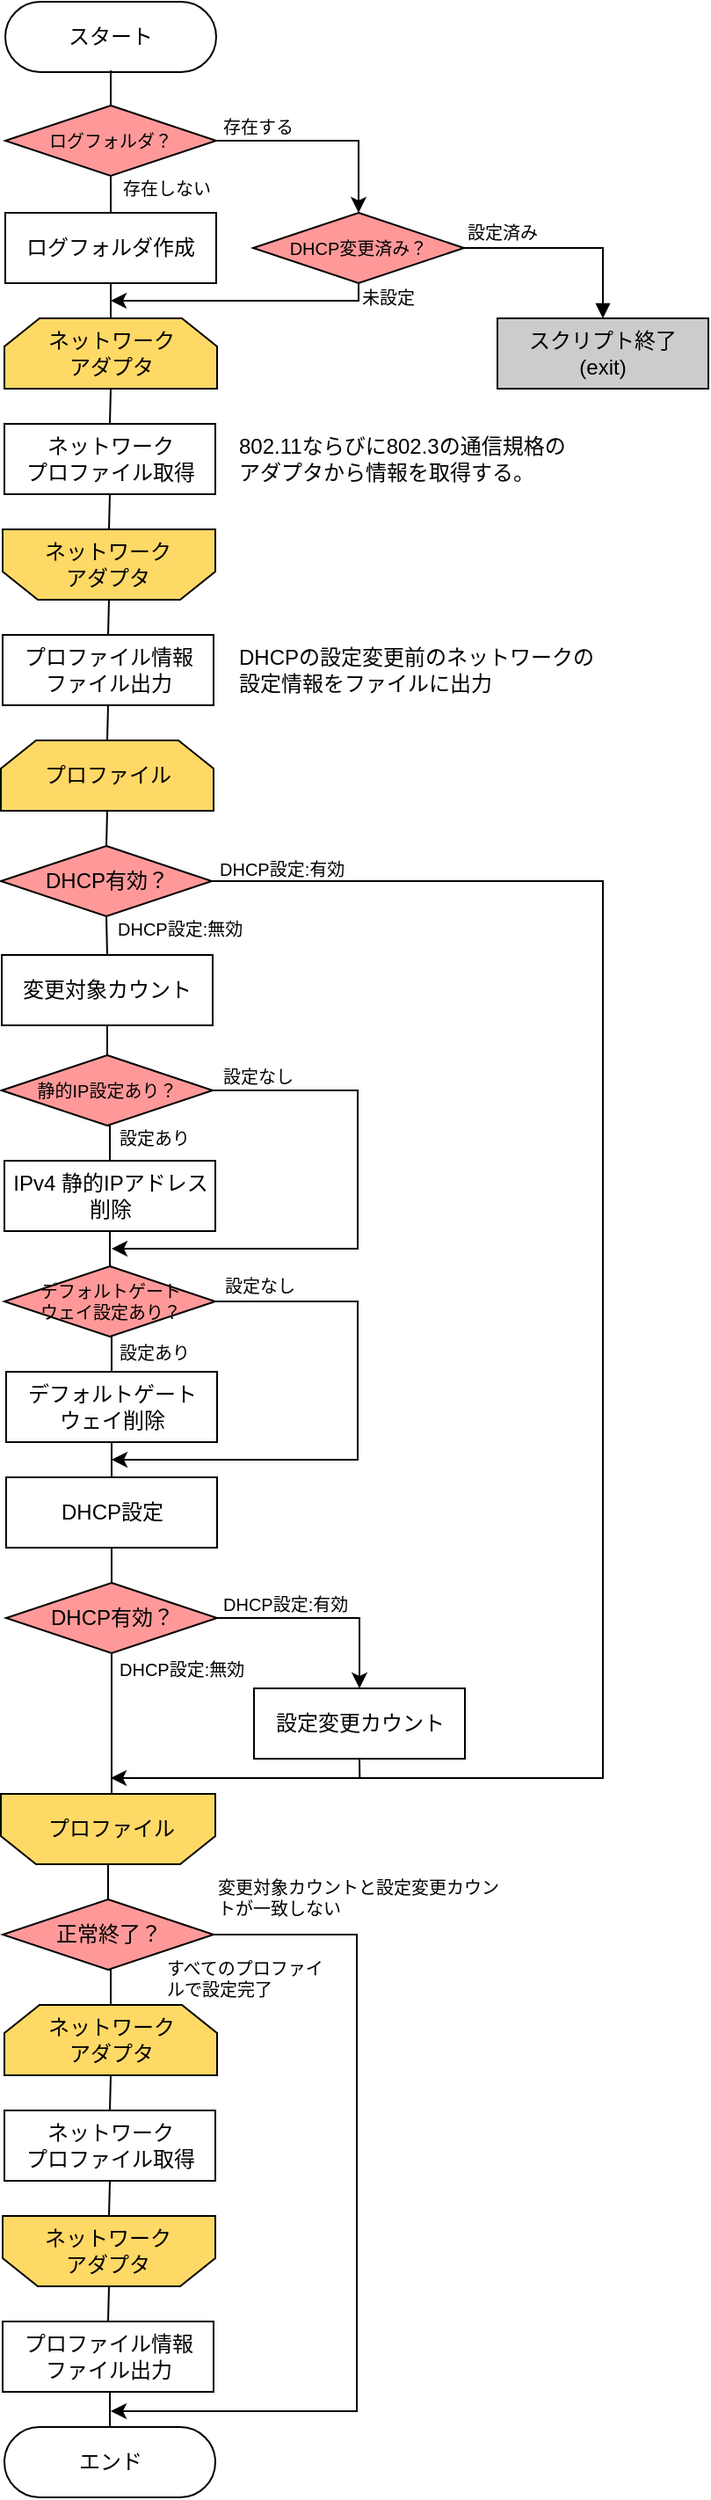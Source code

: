 <mxfile version="22.1.11" type="github">
  <diagram name="ページ1" id="wHj56v0oZ02i9ZqQ-0CH">
    <mxGraphModel dx="1156" dy="646" grid="1" gridSize="10" guides="1" tooltips="1" connect="1" arrows="0" fold="1" page="1" pageScale="1" pageWidth="827" pageHeight="1169" math="0" shadow="0">
      <root>
        <mxCell id="0" />
        <mxCell id="1" parent="0" />
        <mxCell id="VmGl2ix6Ah8uTbjQqr3t-1" value="スタート" style="rounded=1;whiteSpace=wrap;html=1;arcSize=50;" parent="1" vertex="1">
          <mxGeometry x="40" y="40" width="120" height="40" as="geometry" />
        </mxCell>
        <mxCell id="VmGl2ix6Ah8uTbjQqr3t-23" value="エンド" style="rounded=1;whiteSpace=wrap;html=1;arcSize=50;" parent="1" vertex="1">
          <mxGeometry x="39.5" y="1419" width="120" height="40" as="geometry" />
        </mxCell>
        <mxCell id="vMYI4mo94rOwHd-NQ6uU-60" style="edgeStyle=orthogonalEdgeStyle;rounded=0;orthogonalLoop=1;jettySize=auto;html=1;exitX=0.5;exitY=1;exitDx=0;exitDy=0;" edge="1" parent="1" source="VmGl2ix6Ah8uTbjQqr3t-27">
          <mxGeometry relative="1" as="geometry">
            <mxPoint x="100" y="210" as="targetPoint" />
            <Array as="points">
              <mxPoint x="241" y="210" />
            </Array>
          </mxGeometry>
        </mxCell>
        <mxCell id="VmGl2ix6Ah8uTbjQqr3t-27" value="DHCP変更済み？" style="rhombus;whiteSpace=wrap;html=1;fontSize=10;fillColor=#FF9999;" parent="1" vertex="1">
          <mxGeometry x="181" y="160" width="120" height="40" as="geometry" />
        </mxCell>
        <mxCell id="VmGl2ix6Ah8uTbjQqr3t-28" style="edgeStyle=orthogonalEdgeStyle;rounded=0;orthogonalLoop=1;jettySize=auto;html=1;entryX=0.5;entryY=0;entryDx=0;entryDy=0;endArrow=none;endFill=0;" parent="1" source="VmGl2ix6Ah8uTbjQqr3t-1" target="vMYI4mo94rOwHd-NQ6uU-2" edge="1">
          <mxGeometry relative="1" as="geometry">
            <mxPoint x="220" y="130" as="sourcePoint" />
            <mxPoint x="220" y="150" as="targetPoint" />
          </mxGeometry>
        </mxCell>
        <mxCell id="VmGl2ix6Ah8uTbjQqr3t-29" value="" style="endArrow=block;html=1;rounded=0;edgeStyle=orthogonalEdgeStyle;endFill=1;entryX=0.5;entryY=0;entryDx=0;entryDy=0;" parent="1" source="VmGl2ix6Ah8uTbjQqr3t-27" target="vMYI4mo94rOwHd-NQ6uU-7" edge="1">
          <mxGeometry width="50" height="50" relative="1" as="geometry">
            <mxPoint x="301" y="180" as="sourcePoint" />
            <mxPoint x="400" y="220" as="targetPoint" />
          </mxGeometry>
        </mxCell>
        <mxCell id="VmGl2ix6Ah8uTbjQqr3t-30" value="設定済み" style="text;html=1;strokeColor=none;fillColor=none;align=left;verticalAlign=middle;whiteSpace=wrap;rounded=0;fontSize=10;" parent="1" vertex="1">
          <mxGeometry x="301" y="156" width="60" height="30" as="geometry" />
        </mxCell>
        <mxCell id="VmGl2ix6Ah8uTbjQqr3t-31" value="未設定" style="text;html=1;strokeColor=none;fillColor=none;align=left;verticalAlign=middle;whiteSpace=wrap;rounded=0;fontSize=10;" parent="1" vertex="1">
          <mxGeometry x="241" y="193" width="60" height="30" as="geometry" />
        </mxCell>
        <mxCell id="vMYI4mo94rOwHd-NQ6uU-45" style="edgeStyle=orthogonalEdgeStyle;rounded=0;hachureGap=4;orthogonalLoop=1;jettySize=auto;html=1;exitX=0.5;exitY=1;exitDx=0;exitDy=0;entryX=0.5;entryY=0;entryDx=0;entryDy=0;fontFamily=Architects Daughter;fontSource=https%3A%2F%2Ffonts.googleapis.com%2Fcss%3Ffamily%3DArchitects%2BDaughter;fontSize=16;endArrow=none;endFill=0;" edge="1" parent="1" source="vMYI4mo94rOwHd-NQ6uU-2" target="vMYI4mo94rOwHd-NQ6uU-9">
          <mxGeometry relative="1" as="geometry" />
        </mxCell>
        <mxCell id="vMYI4mo94rOwHd-NQ6uU-59" style="edgeStyle=orthogonalEdgeStyle;rounded=0;orthogonalLoop=1;jettySize=auto;html=1;exitX=1;exitY=0.5;exitDx=0;exitDy=0;entryX=0.5;entryY=0;entryDx=0;entryDy=0;" edge="1" parent="1" source="vMYI4mo94rOwHd-NQ6uU-2" target="VmGl2ix6Ah8uTbjQqr3t-27">
          <mxGeometry relative="1" as="geometry" />
        </mxCell>
        <mxCell id="vMYI4mo94rOwHd-NQ6uU-2" value="ログフォルダ？" style="rhombus;whiteSpace=wrap;html=1;fontSize=10;fillColor=#FF9999;" vertex="1" parent="1">
          <mxGeometry x="40" y="99" width="120" height="40" as="geometry" />
        </mxCell>
        <mxCell id="vMYI4mo94rOwHd-NQ6uU-3" value="存在しない" style="text;html=1;strokeColor=none;fillColor=none;align=left;verticalAlign=middle;whiteSpace=wrap;rounded=0;fontSize=10;" vertex="1" parent="1">
          <mxGeometry x="105" y="131" width="70" height="30" as="geometry" />
        </mxCell>
        <mxCell id="vMYI4mo94rOwHd-NQ6uU-4" value="存在する" style="text;html=1;strokeColor=none;fillColor=none;align=left;verticalAlign=middle;whiteSpace=wrap;rounded=0;fontSize=10;" vertex="1" parent="1">
          <mxGeometry x="161.5" y="96" width="60" height="30" as="geometry" />
        </mxCell>
        <mxCell id="vMYI4mo94rOwHd-NQ6uU-7" value="スクリプト終了&lt;br&gt;(exit)" style="rounded=0;whiteSpace=wrap;html=1;fillColor=#CCCCCC;" vertex="1" parent="1">
          <mxGeometry x="320" y="220" width="120" height="40" as="geometry" />
        </mxCell>
        <mxCell id="vMYI4mo94rOwHd-NQ6uU-46" style="edgeStyle=orthogonalEdgeStyle;rounded=0;hachureGap=4;orthogonalLoop=1;jettySize=auto;html=1;exitX=0.5;exitY=1;exitDx=0;exitDy=0;entryX=0.5;entryY=0;entryDx=0;entryDy=0;fontFamily=Architects Daughter;fontSource=https%3A%2F%2Ffonts.googleapis.com%2Fcss%3Ffamily%3DArchitects%2BDaughter;fontSize=16;endArrow=none;endFill=0;" edge="1" parent="1" source="vMYI4mo94rOwHd-NQ6uU-9" target="vMYI4mo94rOwHd-NQ6uU-10">
          <mxGeometry relative="1" as="geometry" />
        </mxCell>
        <mxCell id="vMYI4mo94rOwHd-NQ6uU-9" value="ログフォルダ作成" style="rounded=0;whiteSpace=wrap;html=1;" vertex="1" parent="1">
          <mxGeometry x="40" y="160" width="120" height="40" as="geometry" />
        </mxCell>
        <mxCell id="vMYI4mo94rOwHd-NQ6uU-47" style="edgeStyle=orthogonalEdgeStyle;rounded=0;hachureGap=4;orthogonalLoop=1;jettySize=auto;html=1;exitX=0.5;exitY=1;exitDx=0;exitDy=0;entryX=0.5;entryY=0;entryDx=0;entryDy=0;fontFamily=Architects Daughter;fontSource=https%3A%2F%2Ffonts.googleapis.com%2Fcss%3Ffamily%3DArchitects%2BDaughter;fontSize=16;endArrow=none;endFill=0;" edge="1" parent="1" source="vMYI4mo94rOwHd-NQ6uU-10" target="vMYI4mo94rOwHd-NQ6uU-11">
          <mxGeometry relative="1" as="geometry" />
        </mxCell>
        <mxCell id="vMYI4mo94rOwHd-NQ6uU-10" value="ネットワーク&lt;br&gt;アダプタ" style="shape=loopLimit;whiteSpace=wrap;html=1;fillColor=#FFD966;" vertex="1" parent="1">
          <mxGeometry x="39.5" y="220" width="121" height="40" as="geometry" />
        </mxCell>
        <mxCell id="vMYI4mo94rOwHd-NQ6uU-48" style="edgeStyle=orthogonalEdgeStyle;rounded=0;hachureGap=4;orthogonalLoop=1;jettySize=auto;html=1;exitX=0.5;exitY=1;exitDx=0;exitDy=0;entryX=0.5;entryY=1;entryDx=0;entryDy=0;fontFamily=Architects Daughter;fontSource=https%3A%2F%2Ffonts.googleapis.com%2Fcss%3Ffamily%3DArchitects%2BDaughter;fontSize=16;endArrow=none;endFill=0;" edge="1" parent="1" source="vMYI4mo94rOwHd-NQ6uU-11" target="vMYI4mo94rOwHd-NQ6uU-13">
          <mxGeometry relative="1" as="geometry" />
        </mxCell>
        <mxCell id="vMYI4mo94rOwHd-NQ6uU-11" value="ネットワーク&lt;br&gt;プロファイル取得" style="rounded=0;whiteSpace=wrap;html=1;" vertex="1" parent="1">
          <mxGeometry x="39.5" y="280" width="120" height="40" as="geometry" />
        </mxCell>
        <mxCell id="vMYI4mo94rOwHd-NQ6uU-50" style="edgeStyle=orthogonalEdgeStyle;rounded=0;hachureGap=4;orthogonalLoop=1;jettySize=auto;html=1;exitX=0.5;exitY=1;exitDx=0;exitDy=0;entryX=0.5;entryY=0;entryDx=0;entryDy=0;fontFamily=Architects Daughter;fontSource=https%3A%2F%2Ffonts.googleapis.com%2Fcss%3Ffamily%3DArchitects%2BDaughter;fontSize=16;endArrow=none;endFill=0;" edge="1" parent="1" source="vMYI4mo94rOwHd-NQ6uU-12" target="vMYI4mo94rOwHd-NQ6uU-15">
          <mxGeometry relative="1" as="geometry" />
        </mxCell>
        <mxCell id="vMYI4mo94rOwHd-NQ6uU-12" value="プロファイル情報&lt;br&gt;ファイル出力" style="rounded=0;whiteSpace=wrap;html=1;" vertex="1" parent="1">
          <mxGeometry x="38.5" y="400" width="120" height="40" as="geometry" />
        </mxCell>
        <mxCell id="vMYI4mo94rOwHd-NQ6uU-49" style="edgeStyle=orthogonalEdgeStyle;rounded=0;hachureGap=4;orthogonalLoop=1;jettySize=auto;html=1;exitX=0.5;exitY=0;exitDx=0;exitDy=0;entryX=0.5;entryY=0;entryDx=0;entryDy=0;fontFamily=Architects Daughter;fontSource=https%3A%2F%2Ffonts.googleapis.com%2Fcss%3Ffamily%3DArchitects%2BDaughter;fontSize=16;endArrow=none;endFill=0;" edge="1" parent="1" source="vMYI4mo94rOwHd-NQ6uU-13" target="vMYI4mo94rOwHd-NQ6uU-12">
          <mxGeometry relative="1" as="geometry" />
        </mxCell>
        <mxCell id="vMYI4mo94rOwHd-NQ6uU-13" value="" style="shape=loopLimit;whiteSpace=wrap;html=1;rotation=-180;verticalAlign=middle;fillColor=#FFD966;" vertex="1" parent="1">
          <mxGeometry x="38.5" y="340" width="121" height="40" as="geometry" />
        </mxCell>
        <mxCell id="vMYI4mo94rOwHd-NQ6uU-14" value="ネットワーク&lt;br&gt;アダプタ" style="text;html=1;strokeColor=none;fillColor=none;align=center;verticalAlign=middle;whiteSpace=wrap;rounded=0;" vertex="1" parent="1">
          <mxGeometry x="58" y="345" width="81" height="30" as="geometry" />
        </mxCell>
        <mxCell id="vMYI4mo94rOwHd-NQ6uU-51" style="edgeStyle=orthogonalEdgeStyle;rounded=0;hachureGap=4;orthogonalLoop=1;jettySize=auto;html=1;exitX=0.5;exitY=1;exitDx=0;exitDy=0;entryX=0.5;entryY=0;entryDx=0;entryDy=0;fontFamily=Architects Daughter;fontSource=https%3A%2F%2Ffonts.googleapis.com%2Fcss%3Ffamily%3DArchitects%2BDaughter;fontSize=16;endArrow=none;endFill=0;" edge="1" parent="1" source="vMYI4mo94rOwHd-NQ6uU-15" target="vMYI4mo94rOwHd-NQ6uU-19">
          <mxGeometry relative="1" as="geometry" />
        </mxCell>
        <mxCell id="vMYI4mo94rOwHd-NQ6uU-15" value="プロファイル" style="shape=loopLimit;whiteSpace=wrap;html=1;fillColor=#FFD966;" vertex="1" parent="1">
          <mxGeometry x="37.5" y="460" width="121" height="40" as="geometry" />
        </mxCell>
        <mxCell id="vMYI4mo94rOwHd-NQ6uU-17" value="" style="shape=loopLimit;whiteSpace=wrap;html=1;rotation=-180;verticalAlign=middle;fillColor=#FFD966;" vertex="1" parent="1">
          <mxGeometry x="37.5" y="1059" width="122" height="40" as="geometry" />
        </mxCell>
        <mxCell id="vMYI4mo94rOwHd-NQ6uU-18" value="プロファイル" style="text;html=1;strokeColor=none;fillColor=none;align=center;verticalAlign=middle;whiteSpace=wrap;rounded=0;" vertex="1" parent="1">
          <mxGeometry x="60" y="1064" width="81" height="30" as="geometry" />
        </mxCell>
        <mxCell id="vMYI4mo94rOwHd-NQ6uU-66" style="edgeStyle=orthogonalEdgeStyle;rounded=0;orthogonalLoop=1;jettySize=auto;html=1;exitX=0.5;exitY=1;exitDx=0;exitDy=0;entryX=0.5;entryY=0;entryDx=0;entryDy=0;endArrow=none;endFill=0;" edge="1" parent="1" source="vMYI4mo94rOwHd-NQ6uU-19" target="vMYI4mo94rOwHd-NQ6uU-65">
          <mxGeometry relative="1" as="geometry" />
        </mxCell>
        <mxCell id="vMYI4mo94rOwHd-NQ6uU-76" style="edgeStyle=orthogonalEdgeStyle;rounded=0;orthogonalLoop=1;jettySize=auto;html=1;exitX=1;exitY=0.5;exitDx=0;exitDy=0;" edge="1" parent="1" source="vMYI4mo94rOwHd-NQ6uU-19">
          <mxGeometry relative="1" as="geometry">
            <mxPoint x="100" y="1050" as="targetPoint" />
            <Array as="points">
              <mxPoint x="380" y="540" />
              <mxPoint x="380" y="1050" />
            </Array>
          </mxGeometry>
        </mxCell>
        <mxCell id="vMYI4mo94rOwHd-NQ6uU-19" value="DHCP有効？" style="rhombus;whiteSpace=wrap;html=1;fillColor=#FF9999;" vertex="1" parent="1">
          <mxGeometry x="37.5" y="520" width="120" height="40" as="geometry" />
        </mxCell>
        <mxCell id="vMYI4mo94rOwHd-NQ6uU-20" value="DHCP設定:無効" style="text;html=1;strokeColor=none;fillColor=none;align=left;verticalAlign=middle;whiteSpace=wrap;rounded=0;fontSize=10;" vertex="1" parent="1">
          <mxGeometry x="102" y="552" width="100" height="30" as="geometry" />
        </mxCell>
        <mxCell id="vMYI4mo94rOwHd-NQ6uU-21" value="DHCP設定:有効" style="text;html=1;strokeColor=none;fillColor=none;align=left;verticalAlign=middle;whiteSpace=wrap;rounded=0;fontSize=10;" vertex="1" parent="1">
          <mxGeometry x="160" y="518" width="107" height="30" as="geometry" />
        </mxCell>
        <mxCell id="vMYI4mo94rOwHd-NQ6uU-54" style="edgeStyle=orthogonalEdgeStyle;rounded=0;hachureGap=4;orthogonalLoop=1;jettySize=auto;html=1;exitX=0.5;exitY=1;exitDx=0;exitDy=0;entryX=0.5;entryY=0;entryDx=0;entryDy=0;fontFamily=Architects Daughter;fontSource=https%3A%2F%2Ffonts.googleapis.com%2Fcss%3Ffamily%3DArchitects%2BDaughter;fontSize=16;endArrow=none;endFill=0;" edge="1" parent="1" source="vMYI4mo94rOwHd-NQ6uU-22" target="vMYI4mo94rOwHd-NQ6uU-27">
          <mxGeometry relative="1" as="geometry" />
        </mxCell>
        <mxCell id="vMYI4mo94rOwHd-NQ6uU-22" value="IPv4 静的IPアドレス&lt;br&gt;削除" style="rounded=0;whiteSpace=wrap;html=1;" vertex="1" parent="1">
          <mxGeometry x="39.5" y="699" width="120" height="40" as="geometry" />
        </mxCell>
        <mxCell id="vMYI4mo94rOwHd-NQ6uU-53" style="edgeStyle=orthogonalEdgeStyle;rounded=0;hachureGap=4;orthogonalLoop=1;jettySize=auto;html=1;exitX=0.5;exitY=1;exitDx=0;exitDy=0;entryX=0.5;entryY=0;entryDx=0;entryDy=0;fontFamily=Architects Daughter;fontSource=https%3A%2F%2Ffonts.googleapis.com%2Fcss%3Ffamily%3DArchitects%2BDaughter;fontSize=16;endArrow=none;endFill=0;" edge="1" parent="1" source="vMYI4mo94rOwHd-NQ6uU-23" target="vMYI4mo94rOwHd-NQ6uU-22">
          <mxGeometry relative="1" as="geometry" />
        </mxCell>
        <mxCell id="vMYI4mo94rOwHd-NQ6uU-62" style="edgeStyle=orthogonalEdgeStyle;rounded=0;orthogonalLoop=1;jettySize=auto;html=1;exitX=1;exitY=0.5;exitDx=0;exitDy=0;" edge="1" parent="1" source="vMYI4mo94rOwHd-NQ6uU-23">
          <mxGeometry relative="1" as="geometry">
            <mxPoint x="100.5" y="749" as="targetPoint" />
            <Array as="points">
              <mxPoint x="240.5" y="659" />
              <mxPoint x="240.5" y="749" />
            </Array>
          </mxGeometry>
        </mxCell>
        <mxCell id="vMYI4mo94rOwHd-NQ6uU-23" value="静的IP設定あり？" style="rhombus;whiteSpace=wrap;html=1;fontSize=10;fillColor=#FF9999;" vertex="1" parent="1">
          <mxGeometry x="38" y="639" width="120" height="40" as="geometry" />
        </mxCell>
        <mxCell id="vMYI4mo94rOwHd-NQ6uU-24" value="設定あり" style="text;html=1;strokeColor=none;fillColor=none;align=left;verticalAlign=middle;whiteSpace=wrap;rounded=0;fontSize=10;" vertex="1" parent="1">
          <mxGeometry x="102.5" y="671" width="60" height="30" as="geometry" />
        </mxCell>
        <mxCell id="vMYI4mo94rOwHd-NQ6uU-25" value="設定なし" style="text;html=1;strokeColor=none;fillColor=none;align=left;verticalAlign=middle;whiteSpace=wrap;rounded=0;fontSize=10;" vertex="1" parent="1">
          <mxGeometry x="161.5" y="636" width="57" height="30" as="geometry" />
        </mxCell>
        <mxCell id="vMYI4mo94rOwHd-NQ6uU-56" style="edgeStyle=orthogonalEdgeStyle;rounded=0;hachureGap=4;orthogonalLoop=1;jettySize=auto;html=1;exitX=0.5;exitY=1;exitDx=0;exitDy=0;entryX=0.5;entryY=0;entryDx=0;entryDy=0;fontFamily=Architects Daughter;fontSource=https%3A%2F%2Ffonts.googleapis.com%2Fcss%3Ffamily%3DArchitects%2BDaughter;fontSize=16;endArrow=none;endFill=0;" edge="1" parent="1" source="vMYI4mo94rOwHd-NQ6uU-26" target="vMYI4mo94rOwHd-NQ6uU-30">
          <mxGeometry relative="1" as="geometry" />
        </mxCell>
        <mxCell id="vMYI4mo94rOwHd-NQ6uU-26" value="デフォルトゲート&lt;br&gt;ウェイ削除" style="rounded=0;whiteSpace=wrap;html=1;" vertex="1" parent="1">
          <mxGeometry x="40.5" y="819" width="120" height="40" as="geometry" />
        </mxCell>
        <mxCell id="vMYI4mo94rOwHd-NQ6uU-55" style="edgeStyle=orthogonalEdgeStyle;rounded=0;hachureGap=4;orthogonalLoop=1;jettySize=auto;html=1;exitX=0.5;exitY=1;exitDx=0;exitDy=0;entryX=0.5;entryY=0;entryDx=0;entryDy=0;fontFamily=Architects Daughter;fontSource=https%3A%2F%2Ffonts.googleapis.com%2Fcss%3Ffamily%3DArchitects%2BDaughter;fontSize=16;endArrow=none;endFill=0;" edge="1" parent="1" source="vMYI4mo94rOwHd-NQ6uU-27" target="vMYI4mo94rOwHd-NQ6uU-26">
          <mxGeometry relative="1" as="geometry" />
        </mxCell>
        <mxCell id="vMYI4mo94rOwHd-NQ6uU-63" style="edgeStyle=orthogonalEdgeStyle;rounded=0;orthogonalLoop=1;jettySize=auto;html=1;exitX=1;exitY=0.5;exitDx=0;exitDy=0;" edge="1" parent="1" source="vMYI4mo94rOwHd-NQ6uU-27">
          <mxGeometry relative="1" as="geometry">
            <mxPoint x="100.5" y="869" as="targetPoint" />
            <Array as="points">
              <mxPoint x="240.5" y="779" />
              <mxPoint x="240.5" y="869" />
            </Array>
          </mxGeometry>
        </mxCell>
        <mxCell id="vMYI4mo94rOwHd-NQ6uU-27" value="デフォルトゲート&lt;br style=&quot;font-size: 10px;&quot;&gt;ウェイ設定あり？" style="rhombus;whiteSpace=wrap;html=1;fontSize=10;fillColor=#FF9999;" vertex="1" parent="1">
          <mxGeometry x="39.5" y="759" width="120" height="40" as="geometry" />
        </mxCell>
        <mxCell id="vMYI4mo94rOwHd-NQ6uU-28" value="設定あり" style="text;html=1;strokeColor=none;fillColor=none;align=left;verticalAlign=middle;whiteSpace=wrap;rounded=0;fontSize=10;" vertex="1" parent="1">
          <mxGeometry x="102.5" y="793" width="60" height="30" as="geometry" />
        </mxCell>
        <mxCell id="vMYI4mo94rOwHd-NQ6uU-29" value="設定なし" style="text;html=1;strokeColor=none;fillColor=none;align=left;verticalAlign=middle;whiteSpace=wrap;rounded=0;fontSize=10;" vertex="1" parent="1">
          <mxGeometry x="162.5" y="755" width="57" height="30" as="geometry" />
        </mxCell>
        <mxCell id="vMYI4mo94rOwHd-NQ6uU-57" style="edgeStyle=orthogonalEdgeStyle;rounded=0;hachureGap=4;orthogonalLoop=1;jettySize=auto;html=1;exitX=0.5;exitY=1;exitDx=0;exitDy=0;entryX=0.5;entryY=0;entryDx=0;entryDy=0;fontFamily=Architects Daughter;fontSource=https%3A%2F%2Ffonts.googleapis.com%2Fcss%3Ffamily%3DArchitects%2BDaughter;fontSize=16;endArrow=none;endFill=0;" edge="1" parent="1" source="vMYI4mo94rOwHd-NQ6uU-30" target="vMYI4mo94rOwHd-NQ6uU-31">
          <mxGeometry relative="1" as="geometry" />
        </mxCell>
        <mxCell id="vMYI4mo94rOwHd-NQ6uU-30" value="DHCP設定" style="rounded=0;whiteSpace=wrap;html=1;" vertex="1" parent="1">
          <mxGeometry x="40.5" y="879" width="120" height="40" as="geometry" />
        </mxCell>
        <mxCell id="vMYI4mo94rOwHd-NQ6uU-58" style="edgeStyle=orthogonalEdgeStyle;rounded=0;hachureGap=4;orthogonalLoop=1;jettySize=auto;html=1;exitX=0.5;exitY=1;exitDx=0;exitDy=0;entryX=0.5;entryY=1;entryDx=0;entryDy=0;fontFamily=Architects Daughter;fontSource=https%3A%2F%2Ffonts.googleapis.com%2Fcss%3Ffamily%3DArchitects%2BDaughter;fontSize=16;endArrow=none;endFill=0;" edge="1" parent="1" source="vMYI4mo94rOwHd-NQ6uU-31" target="vMYI4mo94rOwHd-NQ6uU-17">
          <mxGeometry relative="1" as="geometry">
            <Array as="points">
              <mxPoint x="100.5" y="1059" />
            </Array>
          </mxGeometry>
        </mxCell>
        <mxCell id="vMYI4mo94rOwHd-NQ6uU-61" style="edgeStyle=orthogonalEdgeStyle;rounded=0;orthogonalLoop=1;jettySize=auto;html=1;exitX=1;exitY=0.5;exitDx=0;exitDy=0;entryX=0.5;entryY=0;entryDx=0;entryDy=0;" edge="1" parent="1" source="vMYI4mo94rOwHd-NQ6uU-31" target="vMYI4mo94rOwHd-NQ6uU-34">
          <mxGeometry relative="1" as="geometry" />
        </mxCell>
        <mxCell id="vMYI4mo94rOwHd-NQ6uU-31" value="DHCP有効？" style="rhombus;whiteSpace=wrap;html=1;fillColor=#FF9999;" vertex="1" parent="1">
          <mxGeometry x="40.5" y="939" width="120" height="40" as="geometry" />
        </mxCell>
        <mxCell id="vMYI4mo94rOwHd-NQ6uU-32" value="DHCP設定:無効" style="text;html=1;strokeColor=none;fillColor=none;align=left;verticalAlign=middle;whiteSpace=wrap;rounded=0;fontSize=10;" vertex="1" parent="1">
          <mxGeometry x="102.5" y="973" width="100" height="30" as="geometry" />
        </mxCell>
        <mxCell id="vMYI4mo94rOwHd-NQ6uU-33" value="DHCP設定:有効" style="text;html=1;strokeColor=none;fillColor=none;align=left;verticalAlign=middle;whiteSpace=wrap;rounded=0;fontSize=10;" vertex="1" parent="1">
          <mxGeometry x="161.5" y="936" width="107" height="30" as="geometry" />
        </mxCell>
        <mxCell id="vMYI4mo94rOwHd-NQ6uU-77" style="edgeStyle=orthogonalEdgeStyle;rounded=0;orthogonalLoop=1;jettySize=auto;html=1;exitX=0.5;exitY=1;exitDx=0;exitDy=0;endArrow=none;endFill=0;" edge="1" parent="1" source="vMYI4mo94rOwHd-NQ6uU-34">
          <mxGeometry relative="1" as="geometry">
            <mxPoint x="241.647" y="1050" as="targetPoint" />
          </mxGeometry>
        </mxCell>
        <mxCell id="vMYI4mo94rOwHd-NQ6uU-34" value="設定変更カウント" style="rounded=0;whiteSpace=wrap;html=1;" vertex="1" parent="1">
          <mxGeometry x="181.5" y="999" width="120" height="40" as="geometry" />
        </mxCell>
        <mxCell id="vMYI4mo94rOwHd-NQ6uU-36" style="edgeStyle=orthogonalEdgeStyle;rounded=0;orthogonalLoop=1;jettySize=auto;html=1;endArrow=none;endFill=0;exitX=0.5;exitY=0;exitDx=0;exitDy=0;entryX=0.5;entryY=0;entryDx=0;entryDy=0;" edge="1" target="vMYI4mo94rOwHd-NQ6uU-37" parent="1" source="vMYI4mo94rOwHd-NQ6uU-17">
          <mxGeometry relative="1" as="geometry">
            <mxPoint x="99.5" y="1099" as="sourcePoint" />
            <mxPoint x="98.5" y="1139" as="targetPoint" />
          </mxGeometry>
        </mxCell>
        <mxCell id="vMYI4mo94rOwHd-NQ6uU-68" style="edgeStyle=orthogonalEdgeStyle;rounded=0;orthogonalLoop=1;jettySize=auto;html=1;exitX=0.5;exitY=1;exitDx=0;exitDy=0;entryX=0.5;entryY=0;entryDx=0;entryDy=0;endArrow=none;endFill=0;" edge="1" parent="1" source="vMYI4mo94rOwHd-NQ6uU-37" target="vMYI4mo94rOwHd-NQ6uU-40">
          <mxGeometry relative="1" as="geometry" />
        </mxCell>
        <mxCell id="vMYI4mo94rOwHd-NQ6uU-73" style="edgeStyle=orthogonalEdgeStyle;rounded=0;orthogonalLoop=1;jettySize=auto;html=1;exitX=1;exitY=0.5;exitDx=0;exitDy=0;" edge="1" parent="1" source="vMYI4mo94rOwHd-NQ6uU-37">
          <mxGeometry relative="1" as="geometry">
            <mxPoint x="100" y="1410" as="targetPoint" />
            <Array as="points">
              <mxPoint x="240" y="1139" />
              <mxPoint x="240" y="1410" />
            </Array>
          </mxGeometry>
        </mxCell>
        <mxCell id="vMYI4mo94rOwHd-NQ6uU-37" value="正常終了？" style="rhombus;whiteSpace=wrap;html=1;fillColor=#FF9999;" vertex="1" parent="1">
          <mxGeometry x="38.5" y="1119" width="120" height="40" as="geometry" />
        </mxCell>
        <mxCell id="vMYI4mo94rOwHd-NQ6uU-38" value="変更対象カウントと設定変更カウントが一致しない" style="text;html=1;strokeColor=none;fillColor=none;align=left;verticalAlign=middle;whiteSpace=wrap;rounded=0;fontSize=10;" vertex="1" parent="1">
          <mxGeometry x="158.5" y="1103" width="171" height="30" as="geometry" />
        </mxCell>
        <mxCell id="vMYI4mo94rOwHd-NQ6uU-39" value="すべてのプロファイルで設定完了" style="text;html=1;strokeColor=none;fillColor=none;align=left;verticalAlign=middle;whiteSpace=wrap;rounded=0;fontSize=10;" vertex="1" parent="1">
          <mxGeometry x="129.5" y="1149" width="100" height="30" as="geometry" />
        </mxCell>
        <mxCell id="vMYI4mo94rOwHd-NQ6uU-69" style="edgeStyle=orthogonalEdgeStyle;rounded=0;orthogonalLoop=1;jettySize=auto;html=1;exitX=0.5;exitY=1;exitDx=0;exitDy=0;entryX=0.5;entryY=0;entryDx=0;entryDy=0;endArrow=none;endFill=0;" edge="1" parent="1" source="vMYI4mo94rOwHd-NQ6uU-40" target="vMYI4mo94rOwHd-NQ6uU-41">
          <mxGeometry relative="1" as="geometry" />
        </mxCell>
        <mxCell id="vMYI4mo94rOwHd-NQ6uU-40" value="ネットワーク&lt;br&gt;アダプタ" style="shape=loopLimit;whiteSpace=wrap;html=1;fillColor=#FFD966;" vertex="1" parent="1">
          <mxGeometry x="39.5" y="1179" width="121" height="40" as="geometry" />
        </mxCell>
        <mxCell id="vMYI4mo94rOwHd-NQ6uU-70" style="edgeStyle=orthogonalEdgeStyle;rounded=0;orthogonalLoop=1;jettySize=auto;html=1;exitX=0.5;exitY=1;exitDx=0;exitDy=0;entryX=0.5;entryY=1;entryDx=0;entryDy=0;endArrow=none;endFill=0;" edge="1" parent="1" source="vMYI4mo94rOwHd-NQ6uU-41" target="vMYI4mo94rOwHd-NQ6uU-43">
          <mxGeometry relative="1" as="geometry" />
        </mxCell>
        <mxCell id="vMYI4mo94rOwHd-NQ6uU-41" value="ネットワーク&lt;br&gt;プロファイル取得" style="rounded=0;whiteSpace=wrap;html=1;" vertex="1" parent="1">
          <mxGeometry x="39.5" y="1239" width="120" height="40" as="geometry" />
        </mxCell>
        <mxCell id="vMYI4mo94rOwHd-NQ6uU-72" style="edgeStyle=orthogonalEdgeStyle;rounded=0;orthogonalLoop=1;jettySize=auto;html=1;exitX=0.5;exitY=1;exitDx=0;exitDy=0;entryX=0.5;entryY=0;entryDx=0;entryDy=0;endArrow=none;endFill=0;" edge="1" parent="1" source="vMYI4mo94rOwHd-NQ6uU-42" target="VmGl2ix6Ah8uTbjQqr3t-23">
          <mxGeometry relative="1" as="geometry" />
        </mxCell>
        <mxCell id="vMYI4mo94rOwHd-NQ6uU-42" value="プロファイル情報&lt;br&gt;ファイル出力" style="rounded=0;whiteSpace=wrap;html=1;" vertex="1" parent="1">
          <mxGeometry x="38.5" y="1359" width="120" height="40" as="geometry" />
        </mxCell>
        <mxCell id="vMYI4mo94rOwHd-NQ6uU-71" style="edgeStyle=orthogonalEdgeStyle;rounded=0;orthogonalLoop=1;jettySize=auto;html=1;exitX=0.5;exitY=0;exitDx=0;exitDy=0;entryX=0.5;entryY=0;entryDx=0;entryDy=0;endArrow=none;endFill=0;" edge="1" parent="1" source="vMYI4mo94rOwHd-NQ6uU-43" target="vMYI4mo94rOwHd-NQ6uU-42">
          <mxGeometry relative="1" as="geometry" />
        </mxCell>
        <mxCell id="vMYI4mo94rOwHd-NQ6uU-43" value="" style="shape=loopLimit;whiteSpace=wrap;html=1;rotation=-180;verticalAlign=middle;fillColor=#FFD966;" vertex="1" parent="1">
          <mxGeometry x="38.5" y="1299" width="121" height="40" as="geometry" />
        </mxCell>
        <mxCell id="vMYI4mo94rOwHd-NQ6uU-44" value="ネットワーク&lt;br&gt;アダプタ" style="text;html=1;strokeColor=none;fillColor=none;align=center;verticalAlign=middle;whiteSpace=wrap;rounded=0;" vertex="1" parent="1">
          <mxGeometry x="58" y="1304" width="81" height="30" as="geometry" />
        </mxCell>
        <mxCell id="vMYI4mo94rOwHd-NQ6uU-67" style="edgeStyle=orthogonalEdgeStyle;rounded=0;orthogonalLoop=1;jettySize=auto;html=1;exitX=0.5;exitY=1;exitDx=0;exitDy=0;entryX=0.5;entryY=0;entryDx=0;entryDy=0;endArrow=none;endFill=0;" edge="1" parent="1" source="vMYI4mo94rOwHd-NQ6uU-65" target="vMYI4mo94rOwHd-NQ6uU-23">
          <mxGeometry relative="1" as="geometry" />
        </mxCell>
        <mxCell id="vMYI4mo94rOwHd-NQ6uU-65" value="変更対象カウント" style="rounded=0;whiteSpace=wrap;html=1;" vertex="1" parent="1">
          <mxGeometry x="38" y="582" width="120" height="40" as="geometry" />
        </mxCell>
        <mxCell id="vMYI4mo94rOwHd-NQ6uU-74" value="802.11ならびに802.3の通信規格の&lt;br&gt;アダプタから情報を取得する。" style="text;html=1;strokeColor=none;fillColor=none;align=left;verticalAlign=middle;whiteSpace=wrap;rounded=0;" vertex="1" parent="1">
          <mxGeometry x="171" y="285" width="200" height="30" as="geometry" />
        </mxCell>
        <mxCell id="vMYI4mo94rOwHd-NQ6uU-75" value="DHCPの設定変更前のネットワークの&lt;br&gt;設定情報をファイルに出力" style="text;html=1;strokeColor=none;fillColor=none;align=left;verticalAlign=middle;whiteSpace=wrap;rounded=0;" vertex="1" parent="1">
          <mxGeometry x="171" y="405" width="209" height="30" as="geometry" />
        </mxCell>
      </root>
    </mxGraphModel>
  </diagram>
</mxfile>
